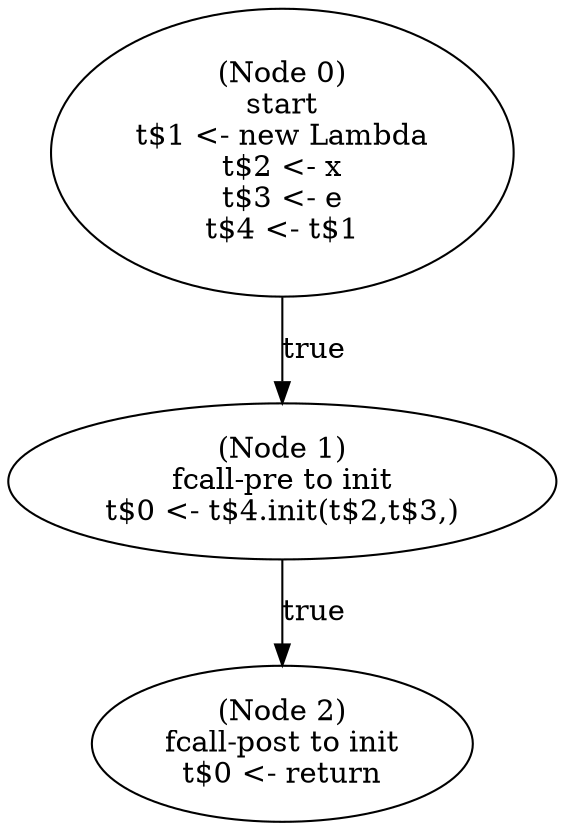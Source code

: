 digraph lam_post {
  n0 [label="(Node 0)\nstart\nt$1 <- new Lambda\nt$2 <- x\nt$3 <- e\nt$4 <- t$1\n"];
 n0 -> n1 [label="true"];
  n1 [label="(Node 1)\nfcall-pre to init\nt$0 <- t$4.init(t$2,t$3,)\n"];
 n1 -> n2 [label="true"];
  n2 [label="(Node 2)\nfcall-post to init\nt$0 <- return\n"];
}
